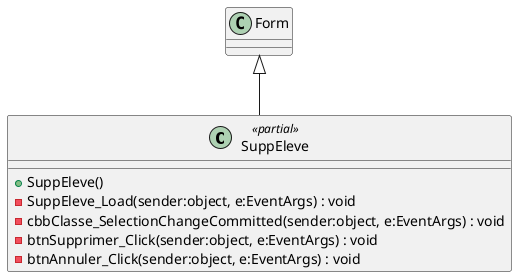 @startuml
class SuppEleve <<partial>> {
    + SuppEleve()
    - SuppEleve_Load(sender:object, e:EventArgs) : void
    - cbbClasse_SelectionChangeCommitted(sender:object, e:EventArgs) : void
    - btnSupprimer_Click(sender:object, e:EventArgs) : void
    - btnAnnuler_Click(sender:object, e:EventArgs) : void
}
Form <|-- SuppEleve
@enduml
